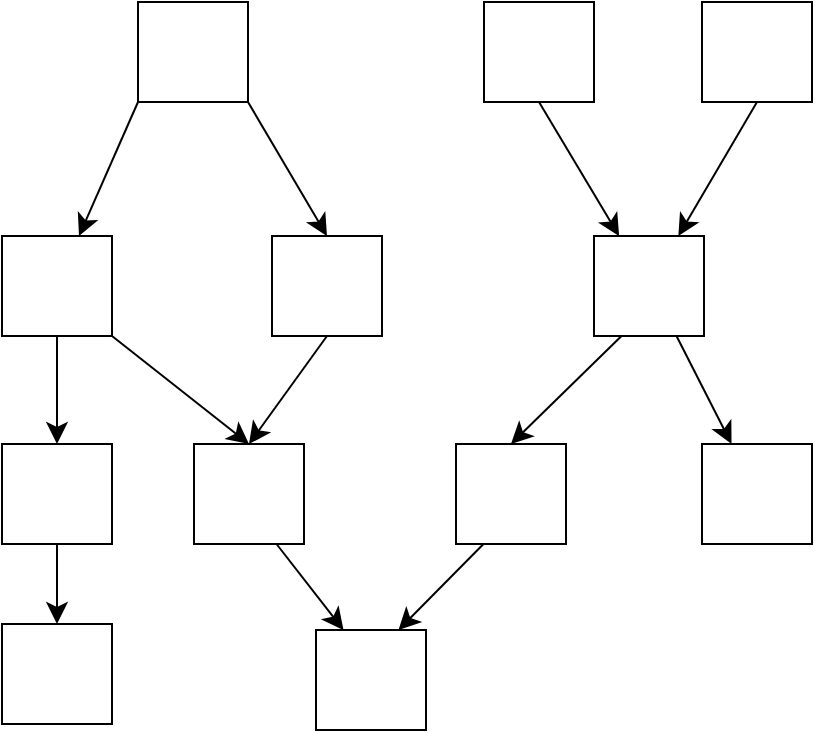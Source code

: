 <mxfile version="21.3.7" type="github">
  <diagram name="第 1 页" id="a9GPIlejRYcK83K9d1bZ">
    <mxGraphModel dx="1406" dy="1057" grid="0" gridSize="10" guides="1" tooltips="1" connect="1" arrows="1" fold="1" page="0" pageScale="1" pageWidth="827" pageHeight="1169" math="0" shadow="0">
      <root>
        <mxCell id="0" />
        <mxCell id="1" parent="0" />
        <mxCell id="2WzAtp8eU49LeTSyjP0A-10" style="edgeStyle=none;curved=1;rounded=0;orthogonalLoop=1;jettySize=auto;html=1;exitX=0;exitY=1;exitDx=0;exitDy=0;fontSize=12;startSize=8;endSize=8;" edge="1" parent="1" source="2WzAtp8eU49LeTSyjP0A-1" target="2WzAtp8eU49LeTSyjP0A-2">
          <mxGeometry relative="1" as="geometry" />
        </mxCell>
        <mxCell id="2WzAtp8eU49LeTSyjP0A-11" style="edgeStyle=none;curved=1;rounded=0;orthogonalLoop=1;jettySize=auto;html=1;exitX=1;exitY=1;exitDx=0;exitDy=0;entryX=0.5;entryY=0;entryDx=0;entryDy=0;fontSize=12;startSize=8;endSize=8;" edge="1" parent="1" source="2WzAtp8eU49LeTSyjP0A-1" target="2WzAtp8eU49LeTSyjP0A-3">
          <mxGeometry relative="1" as="geometry" />
        </mxCell>
        <mxCell id="2WzAtp8eU49LeTSyjP0A-1" value="" style="rounded=0;whiteSpace=wrap;html=1;fontSize=16;" vertex="1" parent="1">
          <mxGeometry x="46" y="-28" width="55" height="50" as="geometry" />
        </mxCell>
        <mxCell id="2WzAtp8eU49LeTSyjP0A-12" style="edgeStyle=none;curved=1;rounded=0;orthogonalLoop=1;jettySize=auto;html=1;exitX=0.5;exitY=1;exitDx=0;exitDy=0;entryX=0.5;entryY=0;entryDx=0;entryDy=0;fontSize=12;startSize=8;endSize=8;" edge="1" parent="1" source="2WzAtp8eU49LeTSyjP0A-2" target="2WzAtp8eU49LeTSyjP0A-5">
          <mxGeometry relative="1" as="geometry" />
        </mxCell>
        <mxCell id="2WzAtp8eU49LeTSyjP0A-13" style="edgeStyle=none;curved=1;rounded=0;orthogonalLoop=1;jettySize=auto;html=1;exitX=1;exitY=1;exitDx=0;exitDy=0;entryX=0.5;entryY=0;entryDx=0;entryDy=0;fontSize=12;startSize=8;endSize=8;" edge="1" parent="1" source="2WzAtp8eU49LeTSyjP0A-2" target="2WzAtp8eU49LeTSyjP0A-6">
          <mxGeometry relative="1" as="geometry" />
        </mxCell>
        <mxCell id="2WzAtp8eU49LeTSyjP0A-2" value="" style="rounded=0;whiteSpace=wrap;html=1;fontSize=16;" vertex="1" parent="1">
          <mxGeometry x="-22" y="89" width="55" height="50" as="geometry" />
        </mxCell>
        <mxCell id="2WzAtp8eU49LeTSyjP0A-14" style="edgeStyle=none;curved=1;rounded=0;orthogonalLoop=1;jettySize=auto;html=1;exitX=0.5;exitY=1;exitDx=0;exitDy=0;entryX=0.5;entryY=0;entryDx=0;entryDy=0;fontSize=12;startSize=8;endSize=8;" edge="1" parent="1" source="2WzAtp8eU49LeTSyjP0A-3" target="2WzAtp8eU49LeTSyjP0A-6">
          <mxGeometry relative="1" as="geometry" />
        </mxCell>
        <mxCell id="2WzAtp8eU49LeTSyjP0A-3" value="" style="rounded=0;whiteSpace=wrap;html=1;fontSize=16;" vertex="1" parent="1">
          <mxGeometry x="113" y="89" width="55" height="50" as="geometry" />
        </mxCell>
        <mxCell id="2WzAtp8eU49LeTSyjP0A-20" style="edgeStyle=none;curved=1;rounded=0;orthogonalLoop=1;jettySize=auto;html=1;exitX=0.25;exitY=1;exitDx=0;exitDy=0;entryX=0.5;entryY=0;entryDx=0;entryDy=0;fontSize=12;startSize=8;endSize=8;" edge="1" parent="1" source="2WzAtp8eU49LeTSyjP0A-4" target="2WzAtp8eU49LeTSyjP0A-19">
          <mxGeometry relative="1" as="geometry" />
        </mxCell>
        <mxCell id="2WzAtp8eU49LeTSyjP0A-25" style="edgeStyle=none;curved=1;rounded=0;orthogonalLoop=1;jettySize=auto;html=1;exitX=0.75;exitY=1;exitDx=0;exitDy=0;fontSize=12;startSize=8;endSize=8;" edge="1" parent="1" source="2WzAtp8eU49LeTSyjP0A-4" target="2WzAtp8eU49LeTSyjP0A-24">
          <mxGeometry relative="1" as="geometry" />
        </mxCell>
        <mxCell id="2WzAtp8eU49LeTSyjP0A-4" value="" style="rounded=0;whiteSpace=wrap;html=1;fontSize=16;" vertex="1" parent="1">
          <mxGeometry x="274" y="89" width="55" height="50" as="geometry" />
        </mxCell>
        <mxCell id="2WzAtp8eU49LeTSyjP0A-15" style="edgeStyle=none;curved=1;rounded=0;orthogonalLoop=1;jettySize=auto;html=1;exitX=0.5;exitY=1;exitDx=0;exitDy=0;fontSize=12;startSize=8;endSize=8;" edge="1" parent="1" source="2WzAtp8eU49LeTSyjP0A-5" target="2WzAtp8eU49LeTSyjP0A-7">
          <mxGeometry relative="1" as="geometry" />
        </mxCell>
        <mxCell id="2WzAtp8eU49LeTSyjP0A-5" value="" style="rounded=0;whiteSpace=wrap;html=1;fontSize=16;" vertex="1" parent="1">
          <mxGeometry x="-22" y="193" width="55" height="50" as="geometry" />
        </mxCell>
        <mxCell id="2WzAtp8eU49LeTSyjP0A-22" style="edgeStyle=none;curved=1;rounded=0;orthogonalLoop=1;jettySize=auto;html=1;exitX=0.75;exitY=1;exitDx=0;exitDy=0;entryX=0.25;entryY=0;entryDx=0;entryDy=0;fontSize=12;startSize=8;endSize=8;" edge="1" parent="1" source="2WzAtp8eU49LeTSyjP0A-6" target="2WzAtp8eU49LeTSyjP0A-21">
          <mxGeometry relative="1" as="geometry" />
        </mxCell>
        <mxCell id="2WzAtp8eU49LeTSyjP0A-6" value="" style="rounded=0;whiteSpace=wrap;html=1;fontSize=16;" vertex="1" parent="1">
          <mxGeometry x="74" y="193" width="55" height="50" as="geometry" />
        </mxCell>
        <mxCell id="2WzAtp8eU49LeTSyjP0A-7" value="" style="rounded=0;whiteSpace=wrap;html=1;fontSize=16;" vertex="1" parent="1">
          <mxGeometry x="-22" y="283" width="55" height="50" as="geometry" />
        </mxCell>
        <mxCell id="2WzAtp8eU49LeTSyjP0A-17" style="edgeStyle=none;curved=1;rounded=0;orthogonalLoop=1;jettySize=auto;html=1;exitX=0.5;exitY=1;exitDx=0;exitDy=0;fontSize=12;startSize=8;endSize=8;" edge="1" parent="1" source="2WzAtp8eU49LeTSyjP0A-8" target="2WzAtp8eU49LeTSyjP0A-4">
          <mxGeometry relative="1" as="geometry" />
        </mxCell>
        <mxCell id="2WzAtp8eU49LeTSyjP0A-8" value="" style="rounded=0;whiteSpace=wrap;html=1;fontSize=16;" vertex="1" parent="1">
          <mxGeometry x="219" y="-28" width="55" height="50" as="geometry" />
        </mxCell>
        <mxCell id="2WzAtp8eU49LeTSyjP0A-18" style="edgeStyle=none;curved=1;rounded=0;orthogonalLoop=1;jettySize=auto;html=1;exitX=0.5;exitY=1;exitDx=0;exitDy=0;fontSize=12;startSize=8;endSize=8;" edge="1" parent="1" source="2WzAtp8eU49LeTSyjP0A-16" target="2WzAtp8eU49LeTSyjP0A-4">
          <mxGeometry relative="1" as="geometry" />
        </mxCell>
        <mxCell id="2WzAtp8eU49LeTSyjP0A-16" value="" style="rounded=0;whiteSpace=wrap;html=1;fontSize=16;" vertex="1" parent="1">
          <mxGeometry x="328" y="-28" width="55" height="50" as="geometry" />
        </mxCell>
        <mxCell id="2WzAtp8eU49LeTSyjP0A-23" style="edgeStyle=none;curved=1;rounded=0;orthogonalLoop=1;jettySize=auto;html=1;exitX=0.25;exitY=1;exitDx=0;exitDy=0;entryX=0.75;entryY=0;entryDx=0;entryDy=0;fontSize=12;startSize=8;endSize=8;" edge="1" parent="1" source="2WzAtp8eU49LeTSyjP0A-19" target="2WzAtp8eU49LeTSyjP0A-21">
          <mxGeometry relative="1" as="geometry" />
        </mxCell>
        <mxCell id="2WzAtp8eU49LeTSyjP0A-19" value="" style="rounded=0;whiteSpace=wrap;html=1;fontSize=16;" vertex="1" parent="1">
          <mxGeometry x="205" y="193" width="55" height="50" as="geometry" />
        </mxCell>
        <mxCell id="2WzAtp8eU49LeTSyjP0A-21" value="" style="rounded=0;whiteSpace=wrap;html=1;fontSize=16;" vertex="1" parent="1">
          <mxGeometry x="135" y="286" width="55" height="50" as="geometry" />
        </mxCell>
        <mxCell id="2WzAtp8eU49LeTSyjP0A-24" value="" style="rounded=0;whiteSpace=wrap;html=1;fontSize=16;" vertex="1" parent="1">
          <mxGeometry x="328" y="193" width="55" height="50" as="geometry" />
        </mxCell>
      </root>
    </mxGraphModel>
  </diagram>
</mxfile>
